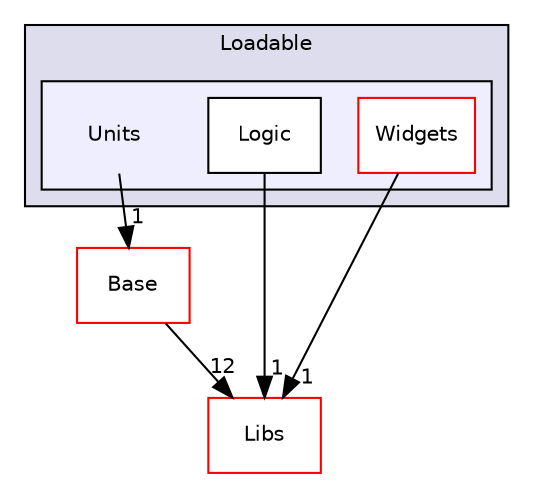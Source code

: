 digraph "Modules/Loadable/Units" {
  bgcolor=transparent;
  compound=true
  node [ fontsize="10", fontname="Helvetica"];
  edge [ labelfontsize="10", labelfontname="Helvetica"];
  subgraph clusterdir_d01fdafe93af837a1755aeb3a6390699 {
    graph [ bgcolor="#ddddee", pencolor="black", label="Loadable" fontname="Helvetica", fontsize="10", URL="dir_d01fdafe93af837a1755aeb3a6390699.html"]
  subgraph clusterdir_cc14197804a1820deb60c1c3bde5e692 {
    graph [ bgcolor="#eeeeff", pencolor="black", label="" URL="dir_cc14197804a1820deb60c1c3bde5e692.html"];
    dir_cc14197804a1820deb60c1c3bde5e692 [shape=plaintext label="Units"];
    dir_7eca9e46f82704e43fce1a48d32faa1f [shape=box label="Logic" color="black" fillcolor="white" style="filled" URL="dir_7eca9e46f82704e43fce1a48d32faa1f.html"];
    dir_b0e5fc2e56ffe9de2d49b9197677cea7 [shape=box label="Widgets" color="red" fillcolor="white" style="filled" URL="dir_b0e5fc2e56ffe9de2d49b9197677cea7.html"];
  }
  }
  dir_6e6cb9563333489fde7459b1f95e59a5 [shape=box label="Libs" color="red" URL="dir_6e6cb9563333489fde7459b1f95e59a5.html"];
  dir_628593db0cdce5a76fb85526ae5aa762 [shape=box label="Base" color="red" URL="dir_628593db0cdce5a76fb85526ae5aa762.html"];
  dir_7eca9e46f82704e43fce1a48d32faa1f->dir_6e6cb9563333489fde7459b1f95e59a5 [headlabel="1", labeldistance=1.5 headhref="dir_000120_000012.html"];
  dir_cc14197804a1820deb60c1c3bde5e692->dir_628593db0cdce5a76fb85526ae5aa762 [headlabel="1", labeldistance=1.5 headhref="dir_000119_000002.html"];
  dir_628593db0cdce5a76fb85526ae5aa762->dir_6e6cb9563333489fde7459b1f95e59a5 [headlabel="12", labeldistance=1.5 headhref="dir_000002_000012.html"];
  dir_b0e5fc2e56ffe9de2d49b9197677cea7->dir_6e6cb9563333489fde7459b1f95e59a5 [headlabel="1", labeldistance=1.5 headhref="dir_000121_000012.html"];
}

